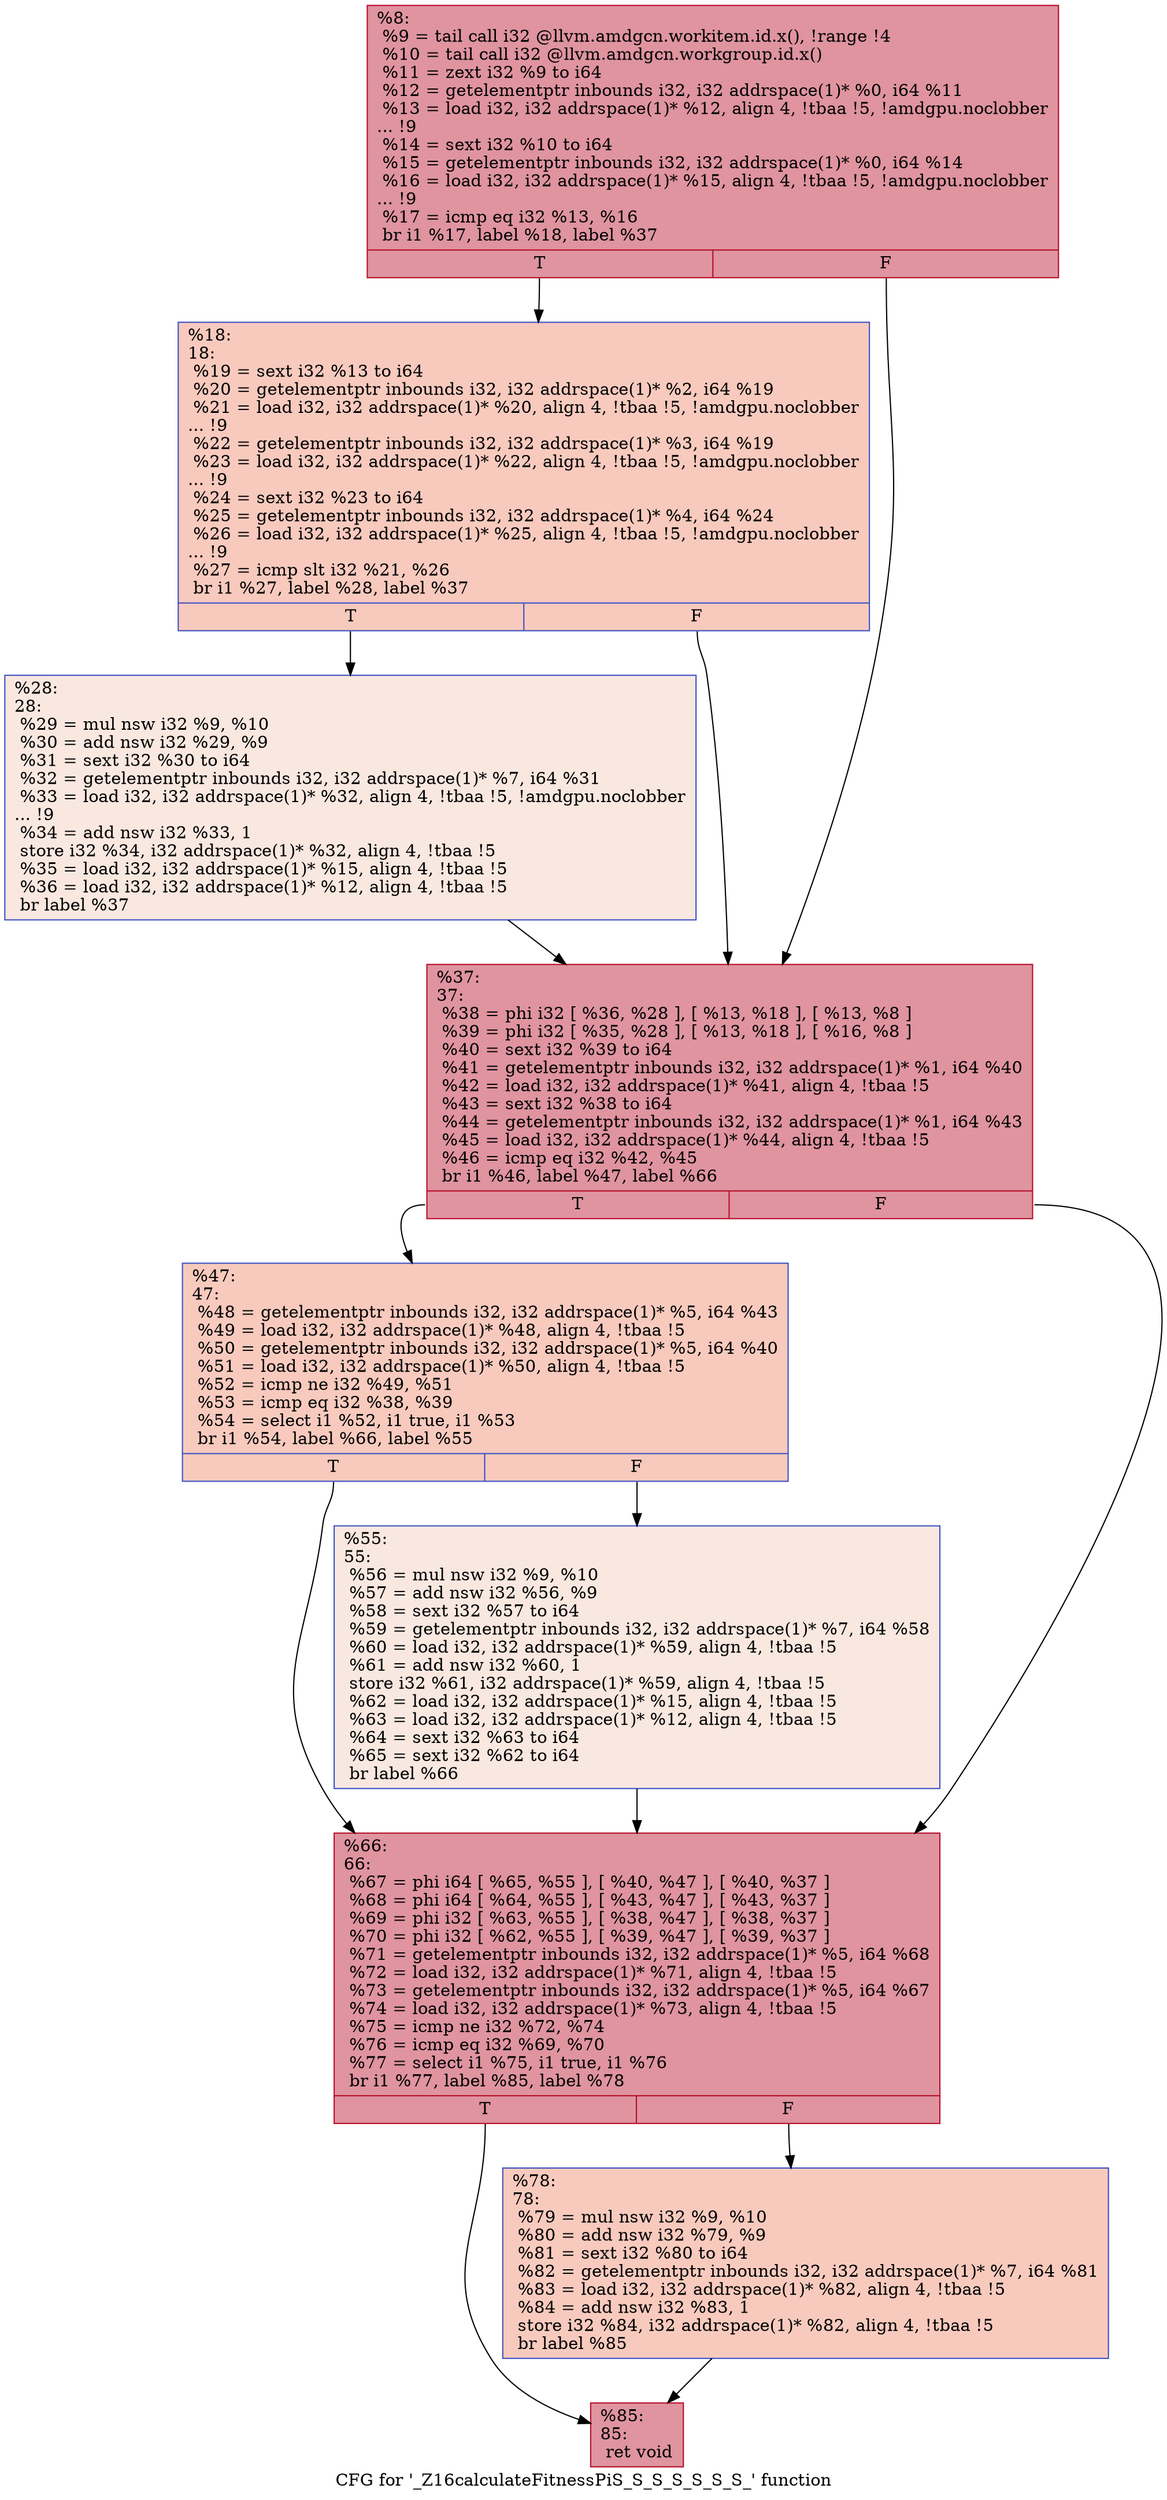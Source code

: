 digraph "CFG for '_Z16calculateFitnessPiS_S_S_S_S_S_S_' function" {
	label="CFG for '_Z16calculateFitnessPiS_S_S_S_S_S_S_' function";

	Node0x54b2e80 [shape=record,color="#b70d28ff", style=filled, fillcolor="#b70d2870",label="{%8:\l  %9 = tail call i32 @llvm.amdgcn.workitem.id.x(), !range !4\l  %10 = tail call i32 @llvm.amdgcn.workgroup.id.x()\l  %11 = zext i32 %9 to i64\l  %12 = getelementptr inbounds i32, i32 addrspace(1)* %0, i64 %11\l  %13 = load i32, i32 addrspace(1)* %12, align 4, !tbaa !5, !amdgpu.noclobber\l... !9\l  %14 = sext i32 %10 to i64\l  %15 = getelementptr inbounds i32, i32 addrspace(1)* %0, i64 %14\l  %16 = load i32, i32 addrspace(1)* %15, align 4, !tbaa !5, !amdgpu.noclobber\l... !9\l  %17 = icmp eq i32 %13, %16\l  br i1 %17, label %18, label %37\l|{<s0>T|<s1>F}}"];
	Node0x54b2e80:s0 -> Node0x54b51e0;
	Node0x54b2e80:s1 -> Node0x54b5270;
	Node0x54b51e0 [shape=record,color="#3d50c3ff", style=filled, fillcolor="#ef886b70",label="{%18:\l18:                                               \l  %19 = sext i32 %13 to i64\l  %20 = getelementptr inbounds i32, i32 addrspace(1)* %2, i64 %19\l  %21 = load i32, i32 addrspace(1)* %20, align 4, !tbaa !5, !amdgpu.noclobber\l... !9\l  %22 = getelementptr inbounds i32, i32 addrspace(1)* %3, i64 %19\l  %23 = load i32, i32 addrspace(1)* %22, align 4, !tbaa !5, !amdgpu.noclobber\l... !9\l  %24 = sext i32 %23 to i64\l  %25 = getelementptr inbounds i32, i32 addrspace(1)* %4, i64 %24\l  %26 = load i32, i32 addrspace(1)* %25, align 4, !tbaa !5, !amdgpu.noclobber\l... !9\l  %27 = icmp slt i32 %21, %26\l  br i1 %27, label %28, label %37\l|{<s0>T|<s1>F}}"];
	Node0x54b51e0:s0 -> Node0x54b58d0;
	Node0x54b51e0:s1 -> Node0x54b5270;
	Node0x54b58d0 [shape=record,color="#3d50c3ff", style=filled, fillcolor="#f1ccb870",label="{%28:\l28:                                               \l  %29 = mul nsw i32 %9, %10\l  %30 = add nsw i32 %29, %9\l  %31 = sext i32 %30 to i64\l  %32 = getelementptr inbounds i32, i32 addrspace(1)* %7, i64 %31\l  %33 = load i32, i32 addrspace(1)* %32, align 4, !tbaa !5, !amdgpu.noclobber\l... !9\l  %34 = add nsw i32 %33, 1\l  store i32 %34, i32 addrspace(1)* %32, align 4, !tbaa !5\l  %35 = load i32, i32 addrspace(1)* %15, align 4, !tbaa !5\l  %36 = load i32, i32 addrspace(1)* %12, align 4, !tbaa !5\l  br label %37\l}"];
	Node0x54b58d0 -> Node0x54b5270;
	Node0x54b5270 [shape=record,color="#b70d28ff", style=filled, fillcolor="#b70d2870",label="{%37:\l37:                                               \l  %38 = phi i32 [ %36, %28 ], [ %13, %18 ], [ %13, %8 ]\l  %39 = phi i32 [ %35, %28 ], [ %13, %18 ], [ %16, %8 ]\l  %40 = sext i32 %39 to i64\l  %41 = getelementptr inbounds i32, i32 addrspace(1)* %1, i64 %40\l  %42 = load i32, i32 addrspace(1)* %41, align 4, !tbaa !5\l  %43 = sext i32 %38 to i64\l  %44 = getelementptr inbounds i32, i32 addrspace(1)* %1, i64 %43\l  %45 = load i32, i32 addrspace(1)* %44, align 4, !tbaa !5\l  %46 = icmp eq i32 %42, %45\l  br i1 %46, label %47, label %66\l|{<s0>T|<s1>F}}"];
	Node0x54b5270:s0 -> Node0x54b6ba0;
	Node0x54b5270:s1 -> Node0x54b6bf0;
	Node0x54b6ba0 [shape=record,color="#3d50c3ff", style=filled, fillcolor="#ef886b70",label="{%47:\l47:                                               \l  %48 = getelementptr inbounds i32, i32 addrspace(1)* %5, i64 %43\l  %49 = load i32, i32 addrspace(1)* %48, align 4, !tbaa !5\l  %50 = getelementptr inbounds i32, i32 addrspace(1)* %5, i64 %40\l  %51 = load i32, i32 addrspace(1)* %50, align 4, !tbaa !5\l  %52 = icmp ne i32 %49, %51\l  %53 = icmp eq i32 %38, %39\l  %54 = select i1 %52, i1 true, i1 %53\l  br i1 %54, label %66, label %55\l|{<s0>T|<s1>F}}"];
	Node0x54b6ba0:s0 -> Node0x54b6bf0;
	Node0x54b6ba0:s1 -> Node0x54b7120;
	Node0x54b7120 [shape=record,color="#3d50c3ff", style=filled, fillcolor="#f1ccb870",label="{%55:\l55:                                               \l  %56 = mul nsw i32 %9, %10\l  %57 = add nsw i32 %56, %9\l  %58 = sext i32 %57 to i64\l  %59 = getelementptr inbounds i32, i32 addrspace(1)* %7, i64 %58\l  %60 = load i32, i32 addrspace(1)* %59, align 4, !tbaa !5\l  %61 = add nsw i32 %60, 1\l  store i32 %61, i32 addrspace(1)* %59, align 4, !tbaa !5\l  %62 = load i32, i32 addrspace(1)* %15, align 4, !tbaa !5\l  %63 = load i32, i32 addrspace(1)* %12, align 4, !tbaa !5\l  %64 = sext i32 %63 to i64\l  %65 = sext i32 %62 to i64\l  br label %66\l}"];
	Node0x54b7120 -> Node0x54b6bf0;
	Node0x54b6bf0 [shape=record,color="#b70d28ff", style=filled, fillcolor="#b70d2870",label="{%66:\l66:                                               \l  %67 = phi i64 [ %65, %55 ], [ %40, %47 ], [ %40, %37 ]\l  %68 = phi i64 [ %64, %55 ], [ %43, %47 ], [ %43, %37 ]\l  %69 = phi i32 [ %63, %55 ], [ %38, %47 ], [ %38, %37 ]\l  %70 = phi i32 [ %62, %55 ], [ %39, %47 ], [ %39, %37 ]\l  %71 = getelementptr inbounds i32, i32 addrspace(1)* %5, i64 %68\l  %72 = load i32, i32 addrspace(1)* %71, align 4, !tbaa !5\l  %73 = getelementptr inbounds i32, i32 addrspace(1)* %5, i64 %67\l  %74 = load i32, i32 addrspace(1)* %73, align 4, !tbaa !5\l  %75 = icmp ne i32 %72, %74\l  %76 = icmp eq i32 %69, %70\l  %77 = select i1 %75, i1 true, i1 %76\l  br i1 %77, label %85, label %78\l|{<s0>T|<s1>F}}"];
	Node0x54b6bf0:s0 -> Node0x54b8180;
	Node0x54b6bf0:s1 -> Node0x54b81d0;
	Node0x54b81d0 [shape=record,color="#3d50c3ff", style=filled, fillcolor="#ef886b70",label="{%78:\l78:                                               \l  %79 = mul nsw i32 %9, %10\l  %80 = add nsw i32 %79, %9\l  %81 = sext i32 %80 to i64\l  %82 = getelementptr inbounds i32, i32 addrspace(1)* %7, i64 %81\l  %83 = load i32, i32 addrspace(1)* %82, align 4, !tbaa !5\l  %84 = add nsw i32 %83, 1\l  store i32 %84, i32 addrspace(1)* %82, align 4, !tbaa !5\l  br label %85\l}"];
	Node0x54b81d0 -> Node0x54b8180;
	Node0x54b8180 [shape=record,color="#b70d28ff", style=filled, fillcolor="#b70d2870",label="{%85:\l85:                                               \l  ret void\l}"];
}
